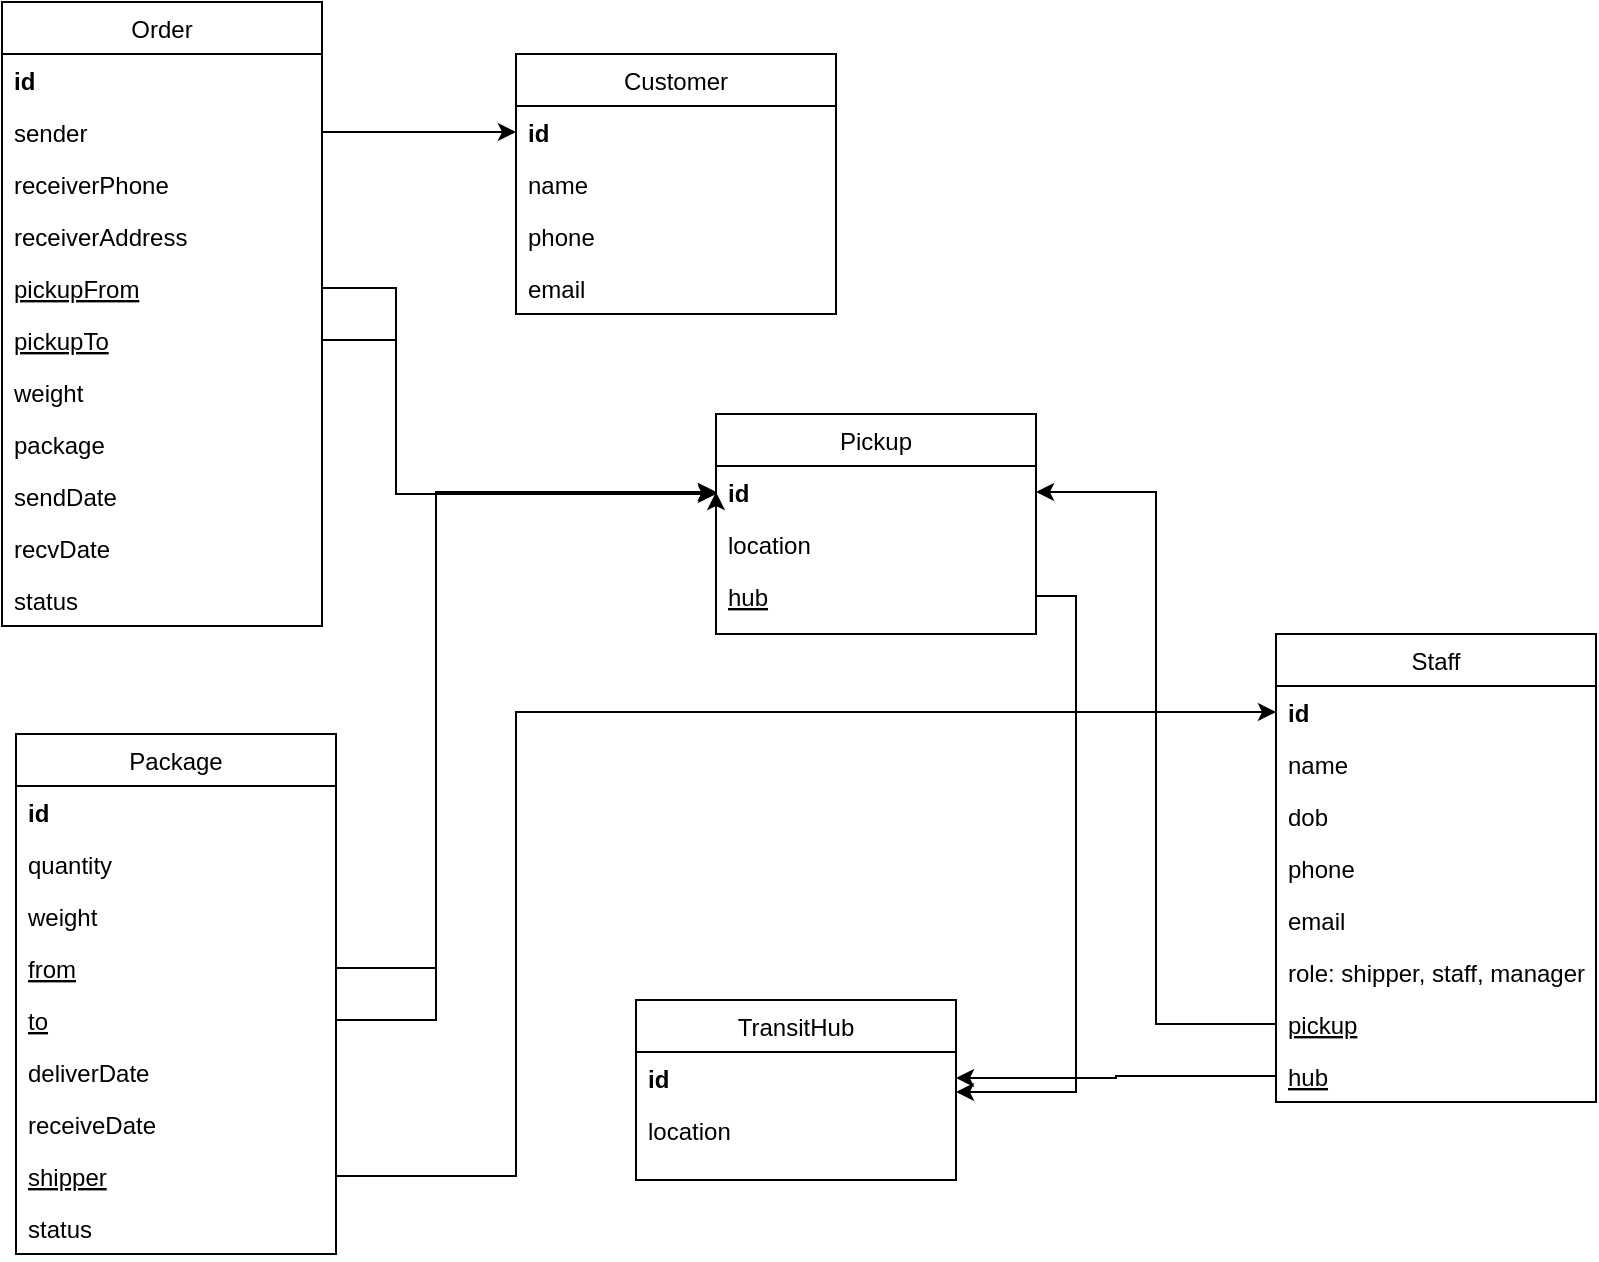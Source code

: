 <mxfile version="22.1.11" type="github">
  <diagram id="C5RBs43oDa-KdzZeNtuy" name="Page-1">
    <mxGraphModel dx="1050" dy="526" grid="1" gridSize="10" guides="1" tooltips="1" connect="1" arrows="1" fold="1" page="1" pageScale="1" pageWidth="827" pageHeight="1169" math="0" shadow="0">
      <root>
        <mxCell id="WIyWlLk6GJQsqaUBKTNV-0" />
        <mxCell id="WIyWlLk6GJQsqaUBKTNV-1" parent="WIyWlLk6GJQsqaUBKTNV-0" />
        <mxCell id="onacqrrys04pxGlTCzyi-0" value="Customer" style="swimlane;fontStyle=0;align=center;verticalAlign=top;childLayout=stackLayout;horizontal=1;startSize=26;horizontalStack=0;resizeParent=1;resizeLast=0;collapsible=1;marginBottom=0;rounded=0;shadow=0;strokeWidth=1;" vertex="1" parent="WIyWlLk6GJQsqaUBKTNV-1">
          <mxGeometry x="300" y="520" width="160" height="130" as="geometry">
            <mxRectangle x="550" y="140" width="160" height="26" as="alternateBounds" />
          </mxGeometry>
        </mxCell>
        <mxCell id="onacqrrys04pxGlTCzyi-1" value="id" style="text;align=left;verticalAlign=top;spacingLeft=4;spacingRight=4;overflow=hidden;rotatable=0;points=[[0,0.5],[1,0.5]];portConstraint=eastwest;fontStyle=1" vertex="1" parent="onacqrrys04pxGlTCzyi-0">
          <mxGeometry y="26" width="160" height="26" as="geometry" />
        </mxCell>
        <mxCell id="onacqrrys04pxGlTCzyi-2" value="name" style="text;align=left;verticalAlign=top;spacingLeft=4;spacingRight=4;overflow=hidden;rotatable=0;points=[[0,0.5],[1,0.5]];portConstraint=eastwest;rounded=0;shadow=0;html=0;" vertex="1" parent="onacqrrys04pxGlTCzyi-0">
          <mxGeometry y="52" width="160" height="26" as="geometry" />
        </mxCell>
        <mxCell id="onacqrrys04pxGlTCzyi-3" value="phone" style="text;align=left;verticalAlign=top;spacingLeft=4;spacingRight=4;overflow=hidden;rotatable=0;points=[[0,0.5],[1,0.5]];portConstraint=eastwest;rounded=0;shadow=0;html=0;" vertex="1" parent="onacqrrys04pxGlTCzyi-0">
          <mxGeometry y="78" width="160" height="26" as="geometry" />
        </mxCell>
        <mxCell id="onacqrrys04pxGlTCzyi-4" value="email" style="text;align=left;verticalAlign=top;spacingLeft=4;spacingRight=4;overflow=hidden;rotatable=0;points=[[0,0.5],[1,0.5]];portConstraint=eastwest;rounded=0;shadow=0;html=0;" vertex="1" parent="onacqrrys04pxGlTCzyi-0">
          <mxGeometry y="104" width="160" height="26" as="geometry" />
        </mxCell>
        <mxCell id="onacqrrys04pxGlTCzyi-10" value="TransitHub&#xa;" style="swimlane;fontStyle=0;align=center;verticalAlign=top;childLayout=stackLayout;horizontal=1;startSize=26;horizontalStack=0;resizeParent=1;resizeLast=0;collapsible=1;marginBottom=0;rounded=0;shadow=0;strokeWidth=1;" vertex="1" parent="WIyWlLk6GJQsqaUBKTNV-1">
          <mxGeometry x="360" y="993" width="160" height="90" as="geometry">
            <mxRectangle x="550" y="140" width="160" height="26" as="alternateBounds" />
          </mxGeometry>
        </mxCell>
        <mxCell id="onacqrrys04pxGlTCzyi-11" value="id" style="text;align=left;verticalAlign=top;spacingLeft=4;spacingRight=4;overflow=hidden;rotatable=0;points=[[0,0.5],[1,0.5]];portConstraint=eastwest;fontStyle=1" vertex="1" parent="onacqrrys04pxGlTCzyi-10">
          <mxGeometry y="26" width="160" height="26" as="geometry" />
        </mxCell>
        <mxCell id="onacqrrys04pxGlTCzyi-12" value="location" style="text;align=left;verticalAlign=top;spacingLeft=4;spacingRight=4;overflow=hidden;rotatable=0;points=[[0,0.5],[1,0.5]];portConstraint=eastwest;rounded=0;shadow=0;html=0;" vertex="1" parent="onacqrrys04pxGlTCzyi-10">
          <mxGeometry y="52" width="160" height="26" as="geometry" />
        </mxCell>
        <mxCell id="onacqrrys04pxGlTCzyi-20" value="Pickup&#xa;" style="swimlane;fontStyle=0;align=center;verticalAlign=top;childLayout=stackLayout;horizontal=1;startSize=26;horizontalStack=0;resizeParent=1;resizeLast=0;collapsible=1;marginBottom=0;rounded=0;shadow=0;strokeWidth=1;" vertex="1" parent="WIyWlLk6GJQsqaUBKTNV-1">
          <mxGeometry x="400" y="700" width="160" height="110" as="geometry">
            <mxRectangle x="550" y="140" width="160" height="26" as="alternateBounds" />
          </mxGeometry>
        </mxCell>
        <mxCell id="onacqrrys04pxGlTCzyi-21" value="id" style="text;align=left;verticalAlign=top;spacingLeft=4;spacingRight=4;overflow=hidden;rotatable=0;points=[[0,0.5],[1,0.5]];portConstraint=eastwest;fontStyle=1" vertex="1" parent="onacqrrys04pxGlTCzyi-20">
          <mxGeometry y="26" width="160" height="26" as="geometry" />
        </mxCell>
        <mxCell id="onacqrrys04pxGlTCzyi-22" value="location" style="text;align=left;verticalAlign=top;spacingLeft=4;spacingRight=4;overflow=hidden;rotatable=0;points=[[0,0.5],[1,0.5]];portConstraint=eastwest;rounded=0;shadow=0;html=0;" vertex="1" parent="onacqrrys04pxGlTCzyi-20">
          <mxGeometry y="52" width="160" height="26" as="geometry" />
        </mxCell>
        <mxCell id="onacqrrys04pxGlTCzyi-23" value="hub" style="text;align=left;verticalAlign=top;spacingLeft=4;spacingRight=4;overflow=hidden;rotatable=0;points=[[0,0.5],[1,0.5]];portConstraint=eastwest;rounded=0;shadow=0;html=0;fontStyle=4" vertex="1" parent="onacqrrys04pxGlTCzyi-20">
          <mxGeometry y="78" width="160" height="26" as="geometry" />
        </mxCell>
        <mxCell id="onacqrrys04pxGlTCzyi-30" value="Order" style="swimlane;fontStyle=0;align=center;verticalAlign=top;childLayout=stackLayout;horizontal=1;startSize=26;horizontalStack=0;resizeParent=1;resizeLast=0;collapsible=1;marginBottom=0;rounded=0;shadow=0;strokeWidth=1;" vertex="1" parent="WIyWlLk6GJQsqaUBKTNV-1">
          <mxGeometry x="43" y="494" width="160" height="312" as="geometry">
            <mxRectangle x="550" y="140" width="160" height="26" as="alternateBounds" />
          </mxGeometry>
        </mxCell>
        <mxCell id="onacqrrys04pxGlTCzyi-31" value="id" style="text;align=left;verticalAlign=top;spacingLeft=4;spacingRight=4;overflow=hidden;rotatable=0;points=[[0,0.5],[1,0.5]];portConstraint=eastwest;fontStyle=1" vertex="1" parent="onacqrrys04pxGlTCzyi-30">
          <mxGeometry y="26" width="160" height="26" as="geometry" />
        </mxCell>
        <mxCell id="onacqrrys04pxGlTCzyi-32" value="sender" style="text;align=left;verticalAlign=top;spacingLeft=4;spacingRight=4;overflow=hidden;rotatable=0;points=[[0,0.5],[1,0.5]];portConstraint=eastwest;rounded=0;shadow=0;html=0;" vertex="1" parent="onacqrrys04pxGlTCzyi-30">
          <mxGeometry y="52" width="160" height="26" as="geometry" />
        </mxCell>
        <mxCell id="onacqrrys04pxGlTCzyi-33" value="receiverPhone" style="text;align=left;verticalAlign=top;spacingLeft=4;spacingRight=4;overflow=hidden;rotatable=0;points=[[0,0.5],[1,0.5]];portConstraint=eastwest;rounded=0;shadow=0;html=0;" vertex="1" parent="onacqrrys04pxGlTCzyi-30">
          <mxGeometry y="78" width="160" height="26" as="geometry" />
        </mxCell>
        <mxCell id="onacqrrys04pxGlTCzyi-34" value="receiverAddress" style="text;align=left;verticalAlign=top;spacingLeft=4;spacingRight=4;overflow=hidden;rotatable=0;points=[[0,0.5],[1,0.5]];portConstraint=eastwest;rounded=0;shadow=0;html=0;" vertex="1" parent="onacqrrys04pxGlTCzyi-30">
          <mxGeometry y="104" width="160" height="26" as="geometry" />
        </mxCell>
        <mxCell id="onacqrrys04pxGlTCzyi-35" value="pickupFrom" style="text;align=left;verticalAlign=top;spacingLeft=4;spacingRight=4;overflow=hidden;rotatable=0;points=[[0,0.5],[1,0.5]];portConstraint=eastwest;rounded=0;shadow=0;html=0;fontStyle=4" vertex="1" parent="onacqrrys04pxGlTCzyi-30">
          <mxGeometry y="130" width="160" height="26" as="geometry" />
        </mxCell>
        <mxCell id="onacqrrys04pxGlTCzyi-37" value="pickupTo" style="text;align=left;verticalAlign=top;spacingLeft=4;spacingRight=4;overflow=hidden;rotatable=0;points=[[0,0.5],[1,0.5]];portConstraint=eastwest;fontStyle=4" vertex="1" parent="onacqrrys04pxGlTCzyi-30">
          <mxGeometry y="156" width="160" height="26" as="geometry" />
        </mxCell>
        <mxCell id="onacqrrys04pxGlTCzyi-69" value="weight" style="text;align=left;verticalAlign=top;spacingLeft=4;spacingRight=4;overflow=hidden;rotatable=0;points=[[0,0.5],[1,0.5]];portConstraint=eastwest;" vertex="1" parent="onacqrrys04pxGlTCzyi-30">
          <mxGeometry y="182" width="160" height="26" as="geometry" />
        </mxCell>
        <mxCell id="onacqrrys04pxGlTCzyi-38" value="package" style="text;align=left;verticalAlign=top;spacingLeft=4;spacingRight=4;overflow=hidden;rotatable=0;points=[[0,0.5],[1,0.5]];portConstraint=eastwest;" vertex="1" parent="onacqrrys04pxGlTCzyi-30">
          <mxGeometry y="208" width="160" height="26" as="geometry" />
        </mxCell>
        <mxCell id="onacqrrys04pxGlTCzyi-64" value="sendDate" style="text;align=left;verticalAlign=top;spacingLeft=4;spacingRight=4;overflow=hidden;rotatable=0;points=[[0,0.5],[1,0.5]];portConstraint=eastwest;" vertex="1" parent="onacqrrys04pxGlTCzyi-30">
          <mxGeometry y="234" width="160" height="26" as="geometry" />
        </mxCell>
        <mxCell id="onacqrrys04pxGlTCzyi-65" value="recvDate" style="text;align=left;verticalAlign=top;spacingLeft=4;spacingRight=4;overflow=hidden;rotatable=0;points=[[0,0.5],[1,0.5]];portConstraint=eastwest;" vertex="1" parent="onacqrrys04pxGlTCzyi-30">
          <mxGeometry y="260" width="160" height="26" as="geometry" />
        </mxCell>
        <mxCell id="onacqrrys04pxGlTCzyi-66" value="status" style="text;align=left;verticalAlign=top;spacingLeft=4;spacingRight=4;overflow=hidden;rotatable=0;points=[[0,0.5],[1,0.5]];portConstraint=eastwest;" vertex="1" parent="onacqrrys04pxGlTCzyi-30">
          <mxGeometry y="286" width="160" height="26" as="geometry" />
        </mxCell>
        <mxCell id="onacqrrys04pxGlTCzyi-40" value="Staff&#xa;" style="swimlane;fontStyle=0;align=center;verticalAlign=top;childLayout=stackLayout;horizontal=1;startSize=26;horizontalStack=0;resizeParent=1;resizeLast=0;collapsible=1;marginBottom=0;rounded=0;shadow=0;strokeWidth=1;" vertex="1" parent="WIyWlLk6GJQsqaUBKTNV-1">
          <mxGeometry x="680" y="810" width="160" height="234" as="geometry">
            <mxRectangle x="550" y="140" width="160" height="26" as="alternateBounds" />
          </mxGeometry>
        </mxCell>
        <mxCell id="onacqrrys04pxGlTCzyi-41" value="id" style="text;align=left;verticalAlign=top;spacingLeft=4;spacingRight=4;overflow=hidden;rotatable=0;points=[[0,0.5],[1,0.5]];portConstraint=eastwest;fontStyle=1" vertex="1" parent="onacqrrys04pxGlTCzyi-40">
          <mxGeometry y="26" width="160" height="26" as="geometry" />
        </mxCell>
        <mxCell id="onacqrrys04pxGlTCzyi-42" value="name" style="text;align=left;verticalAlign=top;spacingLeft=4;spacingRight=4;overflow=hidden;rotatable=0;points=[[0,0.5],[1,0.5]];portConstraint=eastwest;rounded=0;shadow=0;html=0;" vertex="1" parent="onacqrrys04pxGlTCzyi-40">
          <mxGeometry y="52" width="160" height="26" as="geometry" />
        </mxCell>
        <mxCell id="onacqrrys04pxGlTCzyi-43" value="dob" style="text;align=left;verticalAlign=top;spacingLeft=4;spacingRight=4;overflow=hidden;rotatable=0;points=[[0,0.5],[1,0.5]];portConstraint=eastwest;rounded=0;shadow=0;html=0;" vertex="1" parent="onacqrrys04pxGlTCzyi-40">
          <mxGeometry y="78" width="160" height="26" as="geometry" />
        </mxCell>
        <mxCell id="onacqrrys04pxGlTCzyi-44" value="phone" style="text;align=left;verticalAlign=top;spacingLeft=4;spacingRight=4;overflow=hidden;rotatable=0;points=[[0,0.5],[1,0.5]];portConstraint=eastwest;rounded=0;shadow=0;html=0;" vertex="1" parent="onacqrrys04pxGlTCzyi-40">
          <mxGeometry y="104" width="160" height="26" as="geometry" />
        </mxCell>
        <mxCell id="onacqrrys04pxGlTCzyi-45" value="email" style="text;align=left;verticalAlign=top;spacingLeft=4;spacingRight=4;overflow=hidden;rotatable=0;points=[[0,0.5],[1,0.5]];portConstraint=eastwest;rounded=0;shadow=0;html=0;" vertex="1" parent="onacqrrys04pxGlTCzyi-40">
          <mxGeometry y="130" width="160" height="26" as="geometry" />
        </mxCell>
        <mxCell id="onacqrrys04pxGlTCzyi-60" value="role: shipper, staff, manager" style="text;align=left;verticalAlign=top;spacingLeft=4;spacingRight=4;overflow=hidden;rotatable=0;points=[[0,0.5],[1,0.5]];portConstraint=eastwest;rounded=0;shadow=0;html=0;" vertex="1" parent="onacqrrys04pxGlTCzyi-40">
          <mxGeometry y="156" width="160" height="26" as="geometry" />
        </mxCell>
        <mxCell id="onacqrrys04pxGlTCzyi-62" value="pickup" style="text;align=left;verticalAlign=top;spacingLeft=4;spacingRight=4;overflow=hidden;rotatable=0;points=[[0,0.5],[1,0.5]];portConstraint=eastwest;rounded=0;shadow=0;html=0;fontStyle=4" vertex="1" parent="onacqrrys04pxGlTCzyi-40">
          <mxGeometry y="182" width="160" height="26" as="geometry" />
        </mxCell>
        <mxCell id="onacqrrys04pxGlTCzyi-63" value="hub" style="text;align=left;verticalAlign=top;spacingLeft=4;spacingRight=4;overflow=hidden;rotatable=0;points=[[0,0.5],[1,0.5]];portConstraint=eastwest;rounded=0;shadow=0;html=0;fontStyle=4" vertex="1" parent="onacqrrys04pxGlTCzyi-40">
          <mxGeometry y="208" width="160" height="26" as="geometry" />
        </mxCell>
        <mxCell id="onacqrrys04pxGlTCzyi-50" value="Package" style="swimlane;fontStyle=0;align=center;verticalAlign=top;childLayout=stackLayout;horizontal=1;startSize=26;horizontalStack=0;resizeParent=1;resizeLast=0;collapsible=1;marginBottom=0;rounded=0;shadow=0;strokeWidth=1;" vertex="1" parent="WIyWlLk6GJQsqaUBKTNV-1">
          <mxGeometry x="50" y="860" width="160" height="260" as="geometry">
            <mxRectangle x="550" y="140" width="160" height="26" as="alternateBounds" />
          </mxGeometry>
        </mxCell>
        <mxCell id="onacqrrys04pxGlTCzyi-51" value="id" style="text;align=left;verticalAlign=top;spacingLeft=4;spacingRight=4;overflow=hidden;rotatable=0;points=[[0,0.5],[1,0.5]];portConstraint=eastwest;fontStyle=1" vertex="1" parent="onacqrrys04pxGlTCzyi-50">
          <mxGeometry y="26" width="160" height="26" as="geometry" />
        </mxCell>
        <mxCell id="onacqrrys04pxGlTCzyi-52" value="quantity" style="text;align=left;verticalAlign=top;spacingLeft=4;spacingRight=4;overflow=hidden;rotatable=0;points=[[0,0.5],[1,0.5]];portConstraint=eastwest;rounded=0;shadow=0;html=0;" vertex="1" parent="onacqrrys04pxGlTCzyi-50">
          <mxGeometry y="52" width="160" height="26" as="geometry" />
        </mxCell>
        <mxCell id="onacqrrys04pxGlTCzyi-53" value="weight" style="text;align=left;verticalAlign=top;spacingLeft=4;spacingRight=4;overflow=hidden;rotatable=0;points=[[0,0.5],[1,0.5]];portConstraint=eastwest;rounded=0;shadow=0;html=0;" vertex="1" parent="onacqrrys04pxGlTCzyi-50">
          <mxGeometry y="78" width="160" height="26" as="geometry" />
        </mxCell>
        <mxCell id="onacqrrys04pxGlTCzyi-54" value="from" style="text;align=left;verticalAlign=top;spacingLeft=4;spacingRight=4;overflow=hidden;rotatable=0;points=[[0,0.5],[1,0.5]];portConstraint=eastwest;rounded=0;shadow=0;html=0;fontStyle=4" vertex="1" parent="onacqrrys04pxGlTCzyi-50">
          <mxGeometry y="104" width="160" height="26" as="geometry" />
        </mxCell>
        <mxCell id="onacqrrys04pxGlTCzyi-55" value="to" style="text;align=left;verticalAlign=top;spacingLeft=4;spacingRight=4;overflow=hidden;rotatable=0;points=[[0,0.5],[1,0.5]];portConstraint=eastwest;rounded=0;shadow=0;html=0;fontStyle=4" vertex="1" parent="onacqrrys04pxGlTCzyi-50">
          <mxGeometry y="130" width="160" height="26" as="geometry" />
        </mxCell>
        <mxCell id="onacqrrys04pxGlTCzyi-57" value="deliverDate" style="text;align=left;verticalAlign=top;spacingLeft=4;spacingRight=4;overflow=hidden;rotatable=0;points=[[0,0.5],[1,0.5]];portConstraint=eastwest;" vertex="1" parent="onacqrrys04pxGlTCzyi-50">
          <mxGeometry y="156" width="160" height="26" as="geometry" />
        </mxCell>
        <mxCell id="onacqrrys04pxGlTCzyi-58" value="receiveDate" style="text;align=left;verticalAlign=top;spacingLeft=4;spacingRight=4;overflow=hidden;rotatable=0;points=[[0,0.5],[1,0.5]];portConstraint=eastwest;" vertex="1" parent="onacqrrys04pxGlTCzyi-50">
          <mxGeometry y="182" width="160" height="26" as="geometry" />
        </mxCell>
        <mxCell id="onacqrrys04pxGlTCzyi-61" value="shipper&#xa;" style="text;align=left;verticalAlign=top;spacingLeft=4;spacingRight=4;overflow=hidden;rotatable=0;points=[[0,0.5],[1,0.5]];portConstraint=eastwest;fontStyle=4" vertex="1" parent="onacqrrys04pxGlTCzyi-50">
          <mxGeometry y="208" width="160" height="26" as="geometry" />
        </mxCell>
        <mxCell id="onacqrrys04pxGlTCzyi-67" value="status" style="text;align=left;verticalAlign=top;spacingLeft=4;spacingRight=4;overflow=hidden;rotatable=0;points=[[0,0.5],[1,0.5]];portConstraint=eastwest;" vertex="1" parent="onacqrrys04pxGlTCzyi-50">
          <mxGeometry y="234" width="160" height="26" as="geometry" />
        </mxCell>
        <mxCell id="onacqrrys04pxGlTCzyi-73" style="edgeStyle=orthogonalEdgeStyle;rounded=0;orthogonalLoop=1;jettySize=auto;html=1;exitX=1;exitY=0.5;exitDx=0;exitDy=0;entryX=0;entryY=0.5;entryDx=0;entryDy=0;" edge="1" parent="WIyWlLk6GJQsqaUBKTNV-1" source="onacqrrys04pxGlTCzyi-32" target="onacqrrys04pxGlTCzyi-1">
          <mxGeometry relative="1" as="geometry" />
        </mxCell>
        <mxCell id="onacqrrys04pxGlTCzyi-80" style="edgeStyle=orthogonalEdgeStyle;rounded=0;orthogonalLoop=1;jettySize=auto;html=1;exitX=0;exitY=0.5;exitDx=0;exitDy=0;entryX=1;entryY=0.5;entryDx=0;entryDy=0;" edge="1" parent="WIyWlLk6GJQsqaUBKTNV-1" source="onacqrrys04pxGlTCzyi-62" target="onacqrrys04pxGlTCzyi-21">
          <mxGeometry relative="1" as="geometry">
            <Array as="points">
              <mxPoint x="620" y="1005" />
              <mxPoint x="620" y="739" />
            </Array>
          </mxGeometry>
        </mxCell>
        <mxCell id="onacqrrys04pxGlTCzyi-81" style="edgeStyle=orthogonalEdgeStyle;rounded=0;orthogonalLoop=1;jettySize=auto;html=1;exitX=1;exitY=0.5;exitDx=0;exitDy=0;entryX=0;entryY=0.5;entryDx=0;entryDy=0;" edge="1" parent="WIyWlLk6GJQsqaUBKTNV-1" source="onacqrrys04pxGlTCzyi-61" target="onacqrrys04pxGlTCzyi-41">
          <mxGeometry relative="1" as="geometry">
            <Array as="points">
              <mxPoint x="300" y="1081" />
              <mxPoint x="300" y="849" />
            </Array>
          </mxGeometry>
        </mxCell>
        <mxCell id="onacqrrys04pxGlTCzyi-83" style="edgeStyle=orthogonalEdgeStyle;rounded=0;orthogonalLoop=1;jettySize=auto;html=1;exitX=1;exitY=0.5;exitDx=0;exitDy=0;" edge="1" parent="WIyWlLk6GJQsqaUBKTNV-1" source="onacqrrys04pxGlTCzyi-23" target="onacqrrys04pxGlTCzyi-11">
          <mxGeometry relative="1" as="geometry">
            <mxPoint x="570" y="1050" as="targetPoint" />
            <Array as="points">
              <mxPoint x="580" y="791" />
              <mxPoint x="580" y="1039" />
            </Array>
          </mxGeometry>
        </mxCell>
        <mxCell id="onacqrrys04pxGlTCzyi-84" style="edgeStyle=orthogonalEdgeStyle;rounded=0;orthogonalLoop=1;jettySize=auto;html=1;exitX=1;exitY=0.5;exitDx=0;exitDy=0;entryX=0;entryY=0.5;entryDx=0;entryDy=0;" edge="1" parent="WIyWlLk6GJQsqaUBKTNV-1" source="onacqrrys04pxGlTCzyi-54" target="onacqrrys04pxGlTCzyi-21">
          <mxGeometry relative="1" as="geometry">
            <Array as="points">
              <mxPoint x="260" y="977" />
              <mxPoint x="260" y="739" />
            </Array>
          </mxGeometry>
        </mxCell>
        <mxCell id="onacqrrys04pxGlTCzyi-85" style="edgeStyle=orthogonalEdgeStyle;rounded=0;orthogonalLoop=1;jettySize=auto;html=1;exitX=1;exitY=0.5;exitDx=0;exitDy=0;" edge="1" parent="WIyWlLk6GJQsqaUBKTNV-1" source="onacqrrys04pxGlTCzyi-55" target="onacqrrys04pxGlTCzyi-21">
          <mxGeometry relative="1" as="geometry">
            <Array as="points">
              <mxPoint x="260" y="1003" />
              <mxPoint x="260" y="739" />
            </Array>
          </mxGeometry>
        </mxCell>
        <mxCell id="onacqrrys04pxGlTCzyi-86" style="edgeStyle=orthogonalEdgeStyle;rounded=0;orthogonalLoop=1;jettySize=auto;html=1;exitX=1;exitY=0.5;exitDx=0;exitDy=0;entryX=0;entryY=0.5;entryDx=0;entryDy=0;" edge="1" parent="WIyWlLk6GJQsqaUBKTNV-1" source="onacqrrys04pxGlTCzyi-35" target="onacqrrys04pxGlTCzyi-21">
          <mxGeometry relative="1" as="geometry">
            <Array as="points">
              <mxPoint x="240" y="637" />
              <mxPoint x="240" y="740" />
            </Array>
          </mxGeometry>
        </mxCell>
        <mxCell id="onacqrrys04pxGlTCzyi-87" style="edgeStyle=orthogonalEdgeStyle;rounded=0;orthogonalLoop=1;jettySize=auto;html=1;exitX=1;exitY=0.5;exitDx=0;exitDy=0;" edge="1" parent="WIyWlLk6GJQsqaUBKTNV-1" source="onacqrrys04pxGlTCzyi-37" target="onacqrrys04pxGlTCzyi-21">
          <mxGeometry relative="1" as="geometry">
            <Array as="points">
              <mxPoint x="240" y="663" />
              <mxPoint x="240" y="740" />
            </Array>
          </mxGeometry>
        </mxCell>
        <mxCell id="onacqrrys04pxGlTCzyi-90" style="edgeStyle=orthogonalEdgeStyle;rounded=0;orthogonalLoop=1;jettySize=auto;html=1;exitX=0;exitY=0.5;exitDx=0;exitDy=0;entryX=1;entryY=0.5;entryDx=0;entryDy=0;" edge="1" parent="WIyWlLk6GJQsqaUBKTNV-1" source="onacqrrys04pxGlTCzyi-63" target="onacqrrys04pxGlTCzyi-11">
          <mxGeometry relative="1" as="geometry" />
        </mxCell>
      </root>
    </mxGraphModel>
  </diagram>
</mxfile>
